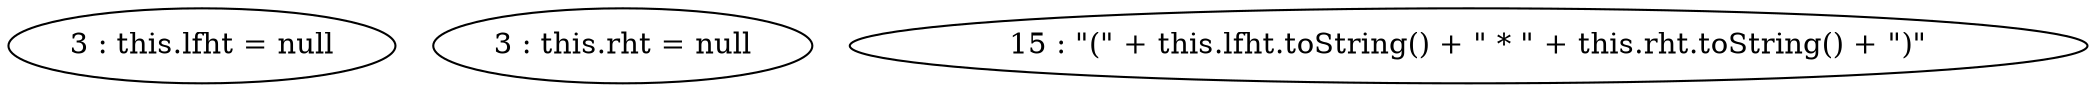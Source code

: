 digraph G {
"3 : this.lfht = null"
"3 : this.rht = null"
"15 : \"(\" + this.lfht.toString() + \" * \" + this.rht.toString() + \")\""
}